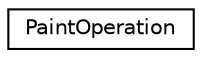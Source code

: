 digraph G
{
  edge [fontname="Helvetica",fontsize="10",labelfontname="Helvetica",labelfontsize="10"];
  node [fontname="Helvetica",fontsize="10",shape=record];
  rankdir=LR;
  Node1 [label="PaintOperation",height=0.2,width=0.4,color="black", fillcolor="white", style="filled",URL="$d9/da8/structPaintOperation.html"];
}

